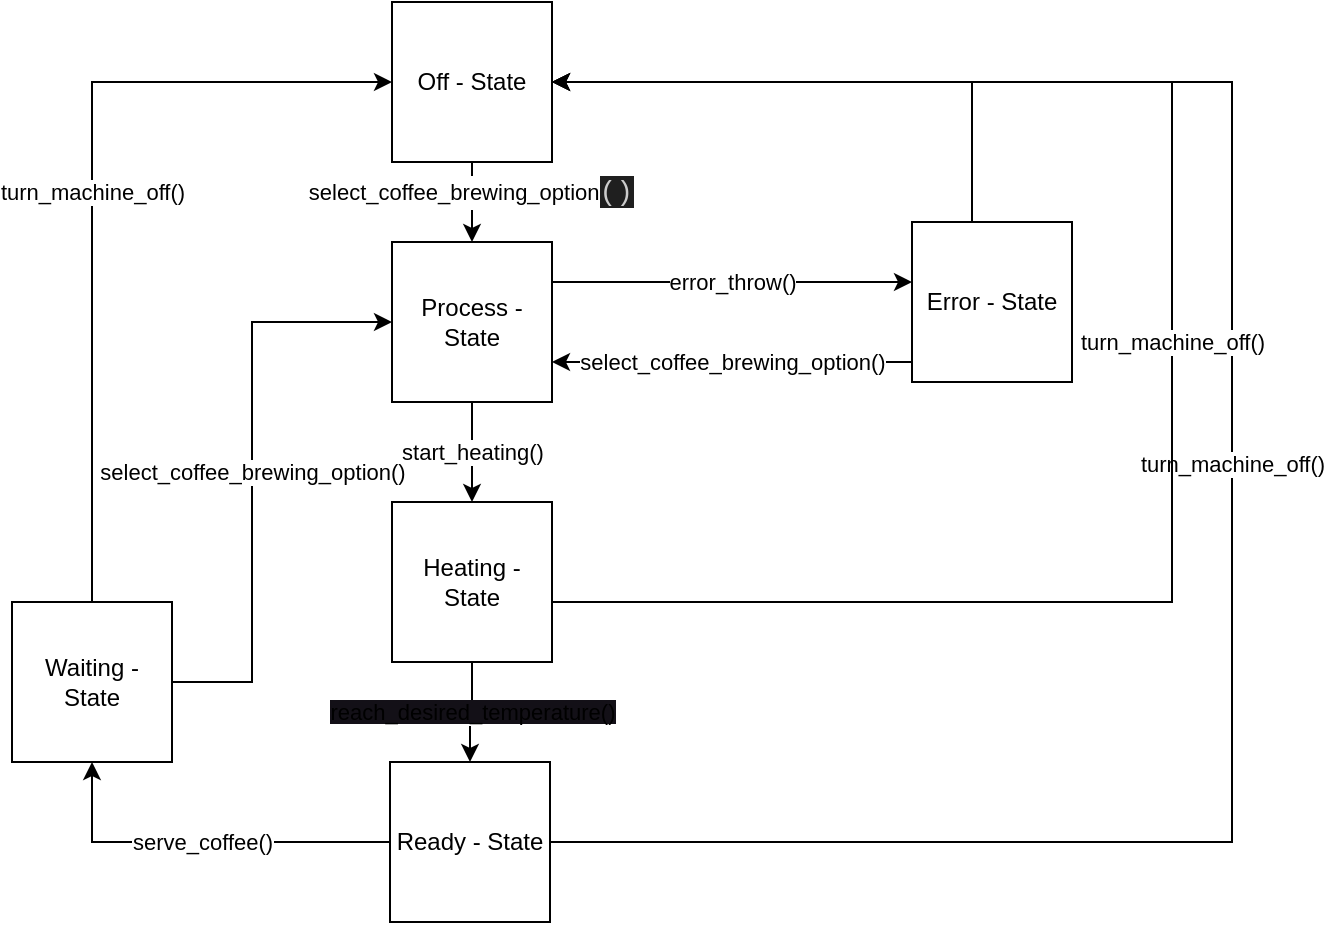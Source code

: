 <mxfile version="21.5.0" type="device">
  <diagram name="Página-1" id="iEFBQFk6kqfk-xP_mgb5">
    <mxGraphModel dx="590" dy="925" grid="1" gridSize="10" guides="1" tooltips="1" connect="1" arrows="1" fold="1" page="1" pageScale="1" pageWidth="827" pageHeight="1169" math="0" shadow="0">
      <root>
        <mxCell id="0" />
        <mxCell id="1" parent="0" />
        <mxCell id="KtWaTGXksSJzquvTfun6-1" value="Off - State" style="whiteSpace=wrap;html=1;aspect=fixed;" vertex="1" parent="1">
          <mxGeometry x="320" y="80" width="80" height="80" as="geometry" />
        </mxCell>
        <mxCell id="KtWaTGXksSJzquvTfun6-2" value="" style="endArrow=classic;html=1;rounded=0;exitX=0.5;exitY=1;exitDx=0;exitDy=0;entryX=0.5;entryY=0;entryDx=0;entryDy=0;" edge="1" parent="1" source="KtWaTGXksSJzquvTfun6-1" target="KtWaTGXksSJzquvTfun6-22">
          <mxGeometry width="50" height="50" relative="1" as="geometry">
            <mxPoint x="320" y="130" as="sourcePoint" />
            <mxPoint x="370" y="250" as="targetPoint" />
          </mxGeometry>
        </mxCell>
        <mxCell id="KtWaTGXksSJzquvTfun6-9" value="select_coffee_brewing_option&lt;span style=&quot;background-color: rgb(31, 31, 31); color: rgb(204, 204, 204); font-family: Consolas, &amp;quot;Courier New&amp;quot;, monospace; font-size: 14px; --darkreader-inline-color: #c8c3bc; --darkreader-inline-bgcolor: #17191a;&quot; data-darkreader-inline-bgcolor=&quot;&quot; data-darkreader-inline-color=&quot;&quot;&gt;()&lt;/span&gt;" style="edgeLabel;html=1;align=center;verticalAlign=middle;resizable=0;points=[];" vertex="1" connectable="0" parent="KtWaTGXksSJzquvTfun6-2">
          <mxGeometry x="-0.257" y="-1" relative="1" as="geometry">
            <mxPoint as="offset" />
          </mxGeometry>
        </mxCell>
        <mxCell id="KtWaTGXksSJzquvTfun6-15" value="turn_machine_off()" style="edgeStyle=orthogonalEdgeStyle;rounded=0;orthogonalLoop=1;jettySize=auto;html=1;entryX=1;entryY=0.5;entryDx=0;entryDy=0;" edge="1" parent="1" source="KtWaTGXksSJzquvTfun6-3" target="KtWaTGXksSJzquvTfun6-1">
          <mxGeometry relative="1" as="geometry">
            <Array as="points">
              <mxPoint x="740" y="500" />
              <mxPoint x="740" y="120" />
            </Array>
          </mxGeometry>
        </mxCell>
        <mxCell id="KtWaTGXksSJzquvTfun6-17" value="serve_coffee()" style="edgeStyle=orthogonalEdgeStyle;rounded=0;orthogonalLoop=1;jettySize=auto;html=1;entryX=0.5;entryY=1;entryDx=0;entryDy=0;" edge="1" parent="1" source="KtWaTGXksSJzquvTfun6-3" target="KtWaTGXksSJzquvTfun6-19">
          <mxGeometry relative="1" as="geometry">
            <mxPoint x="190" y="260" as="targetPoint" />
            <Array as="points">
              <mxPoint x="170" y="500" />
            </Array>
          </mxGeometry>
        </mxCell>
        <mxCell id="KtWaTGXksSJzquvTfun6-3" value="Ready - State" style="whiteSpace=wrap;html=1;aspect=fixed;" vertex="1" parent="1">
          <mxGeometry x="319" y="460" width="80" height="80" as="geometry" />
        </mxCell>
        <mxCell id="KtWaTGXksSJzquvTfun6-13" value="&lt;span style=&quot;--darkreader-inline-bgcolor: #0f0d12; background-color: rgb(19, 16, 23);&quot; data-darkreader-inline-bgcolor=&quot;&quot;&gt;reach_desired_temperature()&lt;br&gt;&lt;/span&gt;" style="edgeStyle=orthogonalEdgeStyle;rounded=0;orthogonalLoop=1;jettySize=auto;html=1;" edge="1" parent="1" source="KtWaTGXksSJzquvTfun6-10" target="KtWaTGXksSJzquvTfun6-3">
          <mxGeometry relative="1" as="geometry" />
        </mxCell>
        <mxCell id="KtWaTGXksSJzquvTfun6-14" value="turn_machine_off()" style="edgeStyle=orthogonalEdgeStyle;rounded=0;orthogonalLoop=1;jettySize=auto;html=1;entryX=1;entryY=0.5;entryDx=0;entryDy=0;" edge="1" parent="1" source="KtWaTGXksSJzquvTfun6-10" target="KtWaTGXksSJzquvTfun6-1">
          <mxGeometry relative="1" as="geometry">
            <Array as="points">
              <mxPoint x="710" y="380" />
              <mxPoint x="710" y="120" />
            </Array>
          </mxGeometry>
        </mxCell>
        <mxCell id="KtWaTGXksSJzquvTfun6-10" value="Heating - State" style="whiteSpace=wrap;html=1;aspect=fixed;" vertex="1" parent="1">
          <mxGeometry x="320" y="330" width="80" height="80" as="geometry" />
        </mxCell>
        <mxCell id="KtWaTGXksSJzquvTfun6-20" value="turn_machine_off()" style="edgeStyle=orthogonalEdgeStyle;rounded=0;orthogonalLoop=1;jettySize=auto;html=1;entryX=0;entryY=0.5;entryDx=0;entryDy=0;" edge="1" parent="1" source="KtWaTGXksSJzquvTfun6-19" target="KtWaTGXksSJzquvTfun6-1">
          <mxGeometry relative="1" as="geometry">
            <Array as="points">
              <mxPoint x="170" y="120" />
            </Array>
          </mxGeometry>
        </mxCell>
        <mxCell id="KtWaTGXksSJzquvTfun6-21" value="select_coffee_brewing_option()" style="edgeStyle=orthogonalEdgeStyle;rounded=0;orthogonalLoop=1;jettySize=auto;html=1;entryX=0;entryY=0.5;entryDx=0;entryDy=0;" edge="1" parent="1" source="KtWaTGXksSJzquvTfun6-19" target="KtWaTGXksSJzquvTfun6-22">
          <mxGeometry relative="1" as="geometry">
            <Array as="points">
              <mxPoint x="250" y="420" />
              <mxPoint x="250" y="240" />
            </Array>
          </mxGeometry>
        </mxCell>
        <mxCell id="KtWaTGXksSJzquvTfun6-19" value="Waiting - State" style="whiteSpace=wrap;html=1;aspect=fixed;" vertex="1" parent="1">
          <mxGeometry x="130" y="380" width="80" height="80" as="geometry" />
        </mxCell>
        <mxCell id="KtWaTGXksSJzquvTfun6-23" value="start_heating()" style="edgeStyle=orthogonalEdgeStyle;rounded=0;orthogonalLoop=1;jettySize=auto;html=1;" edge="1" parent="1" source="KtWaTGXksSJzquvTfun6-22" target="KtWaTGXksSJzquvTfun6-10">
          <mxGeometry relative="1" as="geometry" />
        </mxCell>
        <mxCell id="KtWaTGXksSJzquvTfun6-25" value="error_throw()" style="edgeStyle=orthogonalEdgeStyle;rounded=0;orthogonalLoop=1;jettySize=auto;html=1;" edge="1" parent="1" source="KtWaTGXksSJzquvTfun6-22" target="KtWaTGXksSJzquvTfun6-24">
          <mxGeometry relative="1" as="geometry">
            <Array as="points">
              <mxPoint x="560" y="220" />
              <mxPoint x="560" y="220" />
            </Array>
          </mxGeometry>
        </mxCell>
        <mxCell id="KtWaTGXksSJzquvTfun6-22" value="Process - State" style="whiteSpace=wrap;html=1;aspect=fixed;" vertex="1" parent="1">
          <mxGeometry x="320" y="200" width="80" height="80" as="geometry" />
        </mxCell>
        <mxCell id="KtWaTGXksSJzquvTfun6-26" style="edgeStyle=orthogonalEdgeStyle;rounded=0;orthogonalLoop=1;jettySize=auto;html=1;entryX=1;entryY=0.5;entryDx=0;entryDy=0;" edge="1" parent="1" source="KtWaTGXksSJzquvTfun6-24" target="KtWaTGXksSJzquvTfun6-1">
          <mxGeometry relative="1" as="geometry">
            <Array as="points">
              <mxPoint x="610" y="120" />
            </Array>
          </mxGeometry>
        </mxCell>
        <mxCell id="KtWaTGXksSJzquvTfun6-27" value="select_coffee_brewing_option()" style="edgeStyle=orthogonalEdgeStyle;rounded=0;orthogonalLoop=1;jettySize=auto;html=1;entryX=1;entryY=0.75;entryDx=0;entryDy=0;" edge="1" parent="1" source="KtWaTGXksSJzquvTfun6-24" target="KtWaTGXksSJzquvTfun6-22">
          <mxGeometry relative="1" as="geometry">
            <Array as="points">
              <mxPoint x="460" y="260" />
              <mxPoint x="460" y="260" />
            </Array>
          </mxGeometry>
        </mxCell>
        <mxCell id="KtWaTGXksSJzquvTfun6-24" value="Error - State" style="whiteSpace=wrap;html=1;aspect=fixed;" vertex="1" parent="1">
          <mxGeometry x="580" y="190" width="80" height="80" as="geometry" />
        </mxCell>
      </root>
    </mxGraphModel>
  </diagram>
</mxfile>
